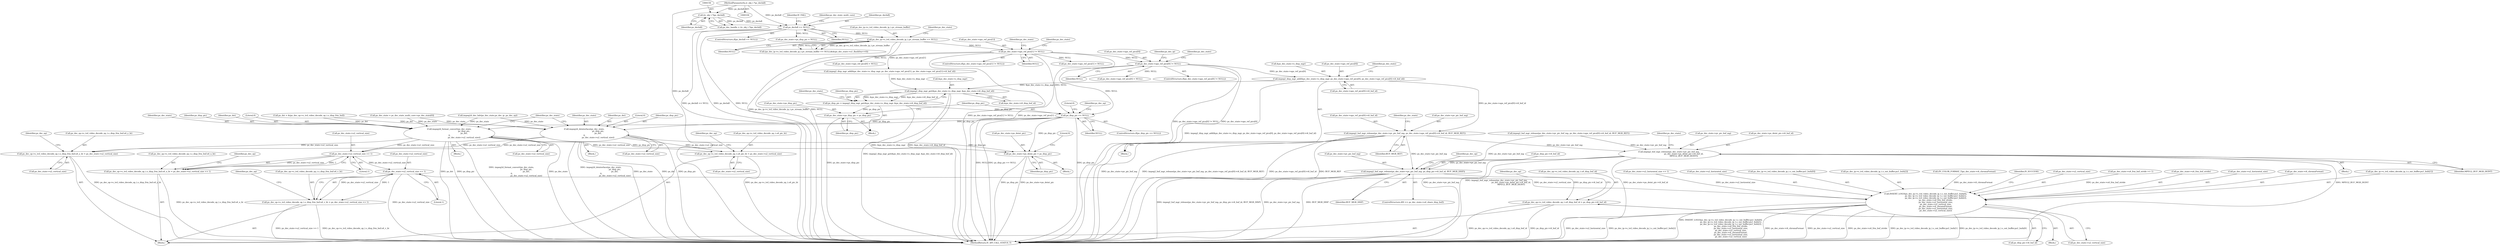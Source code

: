 digraph "0_Android_a86eb798d077b9b25c8f8c77e3c02c2f287c1ce7@array" {
"1000442" [label="(Call,impeg2_disp_mgr_add(&ps_dec_state->s_disp_mgr, ps_dec_state->aps_ref_pics[0], ps_dec_state->aps_ref_pics[0]->i4_buf_id))"];
"1000434" [label="(Call,ps_dec_state->aps_ref_pics[0] != NULL)"];
"1000369" [label="(Call,ps_dec_state->aps_ref_pics[1] != NULL)"];
"1000265" [label="(Call,ps_dec_ip->s_ivd_video_decode_ip_t.pv_stream_buffer == NULL)"];
"1000159" [label="(Call,ps_dechdl == NULL)"];
"1000155" [label="(Call,(iv_obj_t *)ps_dechdl)"];
"1000105" [label="(MethodParameterIn,iv_obj_t *ps_dechdl)"];
"1000459" [label="(Call,impeg2_buf_mgr_release(ps_dec_state->pv_pic_buf_mg, ps_dec_state->aps_ref_pics[0]->i4_buf_id, BUF_MGR_REF))"];
"1000734" [label="(Call,impeg2_buf_mgr_release(ps_dec_state->pv_pic_buf_mg,\n                                               ps_dec_state->ps_deint_pic->i4_buf_id,\n                                               MPEG2_BUF_MGR_DEINT))"];
"1000755" [label="(Call,impeg2_buf_mgr_release(ps_dec_state->pv_pic_buf_mg, ps_disp_pic->i4_buf_id, BUF_MGR_DISP))"];
"1000788" [label="(Call,ps_dec_op->s_ivd_video_decode_op_t.u4_disp_buf_id = ps_disp_pic->i4_buf_id)"];
"1000496" [label="(Call,impeg2_disp_mgr_get(&ps_dec_state->s_disp_mgr, &ps_dec_state->i4_disp_buf_id))"];
"1000494" [label="(Call,ps_disp_pic = impeg2_disp_mgr_get(&ps_dec_state->s_disp_mgr, &ps_dec_state->i4_disp_buf_id))"];
"1000505" [label="(Call,ps_dec_state->ps_disp_pic = ps_disp_pic)"];
"1000511" [label="(Call,ps_disp_pic == NULL)"];
"1000706" [label="(Call,impeg2d_deinterlace(ps_dec_state,\n                                            ps_disp_pic,\n                                            ps_dst,\n 0,\n                                            ps_dec_state->u2_vertical_size))"];
"1000744" [label="(Call,ps_dec_state->ps_deint_pic = ps_disp_pic)"];
"1000763" [label="(Call,ps_dec_op->s_ivd_video_decode_op_t.u4_pic_ht = ps_dec_state->u2_vertical_size)"];
"1000857" [label="(Call,ps_dec_op->s_ivd_video_decode_op_t.s_disp_frm_buf.u4_y_ht = ps_dec_state->u2_vertical_size)"];
"1000902" [label="(Call,ps_dec_state->u2_vertical_size >> 1)"];
"1000894" [label="(Call,ps_dec_op->s_ivd_video_decode_op_t.s_disp_frm_buf.u4_u_ht = ps_dec_state->u2_vertical_size >> 1)"];
"1000941" [label="(Call,ps_dec_state->u2_vertical_size >> 1)"];
"1000933" [label="(Call,ps_dec_op->s_ivd_video_decode_op_t.s_disp_frm_buf.u4_v_ht = ps_dec_state->u2_vertical_size >> 1)"];
"1001046" [label="(Call,INSERT_LOGO(ps_dec_ip->s_ivd_video_decode_ip_t.s_out_buffer.pu1_bufs[0],\n                                ps_dec_ip->s_ivd_video_decode_ip_t.s_out_buffer.pu1_bufs[1],\n                                ps_dec_ip->s_ivd_video_decode_ip_t.s_out_buffer.pu1_bufs[2],\n                                ps_dec_state->u4_frm_buf_stride,\n                                ps_dec_state->u2_horizontal_size,\n                                ps_dec_state->u2_vertical_size,\n                                ps_dec_state->i4_chromaFormat,\n                                ps_dec_state->u2_horizontal_size,\n                                ps_dec_state->u2_vertical_size))"];
"1000716" [label="(Call,impeg2d_format_convert(ps_dec_state,\n                                               ps_disp_pic,\n                                               ps_dst,\n 0,\n                                               ps_dec_state->u2_vertical_size))"];
"1000769" [label="(Call,ps_dec_state->u2_vertical_size)"];
"1000706" [label="(Call,impeg2d_deinterlace(ps_dec_state,\n                                            ps_disp_pic,\n                                            ps_dst,\n 0,\n                                            ps_dec_state->u2_vertical_size))"];
"1000443" [label="(Call,&ps_dec_state->s_disp_mgr)"];
"1000775" [label="(Identifier,ps_dec_op)"];
"1000800" [label="(Identifier,ps_dec_op)"];
"1000435" [label="(Call,ps_dec_state->aps_ref_pics[0])"];
"1000710" [label="(Literal,0)"];
"1000721" [label="(Call,ps_dec_state->u2_vertical_size)"];
"1000812" [label="(Call,(IV_COLOR_FORMAT_T)ps_dec_state->i4_chromaFormat)"];
"1000717" [label="(Identifier,ps_dec_state)"];
"1000105" [label="(MethodParameterIn,iv_obj_t *ps_dechdl)"];
"1000716" [label="(Call,impeg2d_format_convert(ps_dec_state,\n                                               ps_disp_pic,\n                                               ps_dst,\n 0,\n                                               ps_dec_state->u2_vertical_size))"];
"1000708" [label="(Identifier,ps_disp_pic)"];
"1000751" [label="(Literal,0)"];
"1000945" [label="(Literal,1)"];
"1000271" [label="(Identifier,NULL)"];
"1000766" [label="(Identifier,ps_dec_op)"];
"1000942" [label="(Call,ps_dec_state->u2_vertical_size)"];
"1000377" [label="(Call,impeg2_disp_mgr_add(&ps_dec_state->s_disp_mgr, ps_dec_state->aps_ref_pics[1], ps_dec_state->aps_ref_pics[1]->i4_buf_id))"];
"1000406" [label="(Call,impeg2_buf_mgr_release(ps_dec_state->pv_pic_buf_mg, ps_dec_state->aps_ref_pics[0]->i4_buf_id, BUF_MGR_REF))"];
"1000749" [label="(ControlStructure,if(0 == ps_dec_state->u4_share_disp_buf))"];
"1000902" [label="(Call,ps_dec_state->u2_vertical_size >> 1)"];
"1000368" [label="(ControlStructure,if(ps_dec_state->aps_ref_pics[1] != NULL))"];
"1001093" [label="(Identifier,IV_SUCCESS)"];
"1000447" [label="(Call,ps_dec_state->aps_ref_pics[0])"];
"1000367" [label="(Block,)"];
"1000463" [label="(Call,ps_dec_state->aps_ref_pics[0]->i4_buf_id)"];
"1000331" [label="(Call,impeg2d_dec_hdr(ps_dec_state,ps_dec_ip ,ps_dec_op))"];
"1000728" [label="(Block,)"];
"1001080" [label="(Call,ps_dec_state->u2_vertical_size)"];
"1000738" [label="(Call,ps_dec_state->ps_deint_pic->i4_buf_id)"];
"1000857" [label="(Call,ps_dec_op->s_ivd_video_decode_op_t.s_disp_frm_buf.u4_y_ht = ps_dec_state->u2_vertical_size)"];
"1000928" [label="(Call,ps_dec_state->u4_frm_buf_stride >> 1)"];
"1000687" [label="(Call,ps_dst = &(ps_dec_op->s_ivd_video_decode_op_t.s_disp_frm_buf))"];
"1000950" [label="(Identifier,ps_dec_op)"];
"1000509" [label="(Identifier,ps_disp_pic)"];
"1000746" [label="(Identifier,ps_dec_state)"];
"1000745" [label="(Call,ps_dec_state->ps_deint_pic)"];
"1000496" [label="(Call,impeg2_disp_mgr_get(&ps_dec_state->s_disp_mgr, &ps_dec_state->i4_disp_buf_id))"];
"1000527" [label="(Literal,0)"];
"1000788" [label="(Call,ps_dec_op->s_ivd_video_decode_op_t.u4_disp_buf_id = ps_disp_pic->i4_buf_id)"];
"1000759" [label="(Call,ps_disp_pic->i4_buf_id)"];
"1000434" [label="(Call,ps_dec_state->aps_ref_pics[0] != NULL)"];
"1000720" [label="(Literal,0)"];
"1000442" [label="(Call,impeg2_disp_mgr_add(&ps_dec_state->s_disp_mgr, ps_dec_state->aps_ref_pics[0], ps_dec_state->aps_ref_pics[0]->i4_buf_id))"];
"1000726" [label="(Identifier,ps_dec_state)"];
"1000239" [label="(Call,ps_dec_state->ps_disp_pic = NULL)"];
"1000510" [label="(ControlStructure,if(ps_disp_pic == NULL))"];
"1000433" [label="(ControlStructure,if(ps_dec_state->aps_ref_pics[0] != NULL))"];
"1000512" [label="(Identifier,ps_disp_pic)"];
"1000941" [label="(Call,ps_dec_state->u2_vertical_size >> 1)"];
"1000718" [label="(Identifier,ps_disp_pic)"];
"1000375" [label="(Identifier,NULL)"];
"1000734" [label="(Call,impeg2_buf_mgr_release(ps_dec_state->pv_pic_buf_mg,\n                                               ps_dec_state->ps_deint_pic->i4_buf_id,\n                                               MPEG2_BUF_MGR_DEINT))"];
"1000789" [label="(Call,ps_dec_op->s_ivd_video_decode_op_t.u4_disp_buf_id)"];
"1000474" [label="(Identifier,ps_dec_state)"];
"1000743" [label="(Identifier,MPEG2_BUF_MGR_DEINT)"];
"1000894" [label="(Call,ps_dec_op->s_ivd_video_decode_op_t.s_disp_frm_buf.u4_u_ht = ps_dec_state->u2_vertical_size >> 1)"];
"1000161" [label="(Identifier,NULL)"];
"1001074" [label="(Call,ps_dec_state->u4_frm_buf_stride)"];
"1000370" [label="(Call,ps_dec_state->aps_ref_pics[1])"];
"1000155" [label="(Call,(iv_obj_t *)ps_dechdl)"];
"1000858" [label="(Call,ps_dec_op->s_ivd_video_decode_op_t.s_disp_frm_buf.u4_y_ht)"];
"1000441" [label="(Block,)"];
"1000711" [label="(Call,ps_dec_state->u2_vertical_size)"];
"1000733" [label="(Block,)"];
"1000934" [label="(Call,ps_dec_op->s_ivd_video_decode_op_t.s_disp_frm_buf.u4_v_ht)"];
"1001695" [label="(MethodReturn,IV_API_CALL_STATUS_T)"];
"1000440" [label="(Identifier,NULL)"];
"1000511" [label="(Call,ps_disp_pic == NULL)"];
"1000481" [label="(Identifier,ps_dec_ip)"];
"1000513" [label="(Identifier,NULL)"];
"1001086" [label="(Call,ps_dec_state->u2_horizontal_size)"];
"1000153" [label="(Call,ps_dec_handle = (iv_obj_t *)ps_dechdl)"];
"1000418" [label="(Call,ps_dec_state->aps_ref_pics[1] = NULL)"];
"1000158" [label="(ControlStructure,if(ps_dechdl == NULL))"];
"1000872" [label="(Identifier,ps_dec_op)"];
"1000911" [label="(Identifier,ps_dec_op)"];
"1000744" [label="(Call,ps_dec_state->ps_deint_pic = ps_disp_pic)"];
"1000274" [label="(Identifier,ps_dec_state)"];
"1000380" [label="(Identifier,ps_dec_state)"];
"1000164" [label="(Identifier,IV_FAIL)"];
"1000735" [label="(Call,ps_dec_state->pv_pic_buf_mg)"];
"1000494" [label="(Call,ps_disp_pic = impeg2_disp_mgr_get(&ps_dec_state->s_disp_mgr, &ps_dec_state->i4_disp_buf_id))"];
"1000266" [label="(Call,ps_dec_ip->s_ivd_video_decode_ip_t.pv_stream_buffer)"];
"1000507" [label="(Identifier,ps_dec_state)"];
"1000794" [label="(Call,ps_disp_pic->i4_buf_id)"];
"1000470" [label="(Identifier,BUF_MGR_REF)"];
"1000369" [label="(Call,ps_dec_state->aps_ref_pics[1] != NULL)"];
"1001045" [label="(Block,)"];
"1001089" [label="(Call,ps_dec_state->u2_vertical_size)"];
"1000471" [label="(Call,ps_dec_state->aps_ref_pics[0] = NULL)"];
"1000264" [label="(Call,(ps_dec_ip->s_ivd_video_decode_ip_t.pv_stream_buffer == NULL)&&(ps_dec_state->u1_flushfrm==0))"];
"1001083" [label="(Call,ps_dec_state->i4_chromaFormat)"];
"1000715" [label="(Block,)"];
"1000166" [label="(Identifier,ps_dec_state_multi_core)"];
"1000523" [label="(Block,)"];
"1000505" [label="(Call,ps_dec_state->ps_disp_pic = ps_disp_pic)"];
"1000170" [label="(Call,ps_dec_state = ps_dec_state_multi_core->ps_dec_state[0])"];
"1000707" [label="(Identifier,ps_dec_state)"];
"1001046" [label="(Call,INSERT_LOGO(ps_dec_ip->s_ivd_video_decode_ip_t.s_out_buffer.pu1_bufs[0],\n                                ps_dec_ip->s_ivd_video_decode_ip_t.s_out_buffer.pu1_bufs[1],\n                                ps_dec_ip->s_ivd_video_decode_ip_t.s_out_buffer.pu1_bufs[2],\n                                ps_dec_state->u4_frm_buf_stride,\n                                ps_dec_state->u2_horizontal_size,\n                                ps_dec_state->u2_vertical_size,\n                                ps_dec_state->i4_chromaFormat,\n                                ps_dec_state->u2_horizontal_size,\n                                ps_dec_state->u2_vertical_size))"];
"1001056" [label="(Call,ps_dec_ip->s_ivd_video_decode_ip_t.s_out_buffer.pu1_bufs[1])"];
"1000160" [label="(Identifier,ps_dechdl)"];
"1000425" [label="(Call,ps_dec_state->aps_ref_pics[0] = NULL)"];
"1000915" [label="(Call,ps_dec_state->u2_horizontal_size >> 1)"];
"1001077" [label="(Call,ps_dec_state->u2_horizontal_size)"];
"1000719" [label="(Identifier,ps_dst)"];
"1000157" [label="(Identifier,ps_dechdl)"];
"1000865" [label="(Call,ps_dec_state->u2_vertical_size)"];
"1000756" [label="(Call,ps_dec_state->pv_pic_buf_mg)"];
"1000495" [label="(Identifier,ps_disp_pic)"];
"1000705" [label="(Block,)"];
"1000895" [label="(Call,ps_dec_op->s_ivd_video_decode_op_t.s_disp_frm_buf.u4_u_ht)"];
"1000506" [label="(Call,ps_dec_state->ps_disp_pic)"];
"1000933" [label="(Call,ps_dec_op->s_ivd_video_decode_op_t.s_disp_frm_buf.u4_v_ht = ps_dec_state->u2_vertical_size >> 1)"];
"1000763" [label="(Call,ps_dec_op->s_ivd_video_decode_op_t.u4_pic_ht = ps_dec_state->u2_vertical_size)"];
"1000459" [label="(Call,impeg2_buf_mgr_release(ps_dec_state->pv_pic_buf_mg, ps_dec_state->aps_ref_pics[0]->i4_buf_id, BUF_MGR_REF))"];
"1000265" [label="(Call,ps_dec_ip->s_ivd_video_decode_ip_t.pv_stream_buffer == NULL)"];
"1001047" [label="(Call,ps_dec_ip->s_ivd_video_decode_ip_t.s_out_buffer.pu1_bufs[0])"];
"1000764" [label="(Call,ps_dec_op->s_ivd_video_decode_op_t.u4_pic_ht)"];
"1000437" [label="(Identifier,ps_dec_state)"];
"1000748" [label="(Identifier,ps_disp_pic)"];
"1000903" [label="(Call,ps_dec_state->u2_vertical_size)"];
"1000452" [label="(Call,ps_dec_state->aps_ref_pics[0]->i4_buf_id)"];
"1000755" [label="(Call,impeg2_buf_mgr_release(ps_dec_state->pv_pic_buf_mg, ps_disp_pic->i4_buf_id, BUF_MGR_DISP))"];
"1000501" [label="(Call,&ps_dec_state->i4_disp_buf_id)"];
"1000518" [label="(Identifier,ps_dec_op)"];
"1000497" [label="(Call,&ps_dec_state->s_disp_mgr)"];
"1000159" [label="(Call,ps_dechdl == NULL)"];
"1000460" [label="(Call,ps_dec_state->pv_pic_buf_mg)"];
"1000445" [label="(Identifier,ps_dec_state)"];
"1000709" [label="(Identifier,ps_dst)"];
"1001065" [label="(Call,ps_dec_ip->s_ivd_video_decode_ip_t.s_out_buffer.pu1_bufs[2])"];
"1000762" [label="(Identifier,BUF_MGR_DISP)"];
"1000461" [label="(Identifier,ps_dec_state)"];
"1000906" [label="(Literal,1)"];
"1000442" -> "1000441"  [label="AST: "];
"1000442" -> "1000452"  [label="CFG: "];
"1000443" -> "1000442"  [label="AST: "];
"1000447" -> "1000442"  [label="AST: "];
"1000452" -> "1000442"  [label="AST: "];
"1000461" -> "1000442"  [label="CFG: "];
"1000442" -> "1001695"  [label="DDG: impeg2_disp_mgr_add(&ps_dec_state->s_disp_mgr, ps_dec_state->aps_ref_pics[0], ps_dec_state->aps_ref_pics[0]->i4_buf_id)"];
"1000434" -> "1000442"  [label="DDG: ps_dec_state->aps_ref_pics[0]"];
"1000442" -> "1000459"  [label="DDG: ps_dec_state->aps_ref_pics[0]->i4_buf_id"];
"1000442" -> "1000496"  [label="DDG: &ps_dec_state->s_disp_mgr"];
"1000434" -> "1000433"  [label="AST: "];
"1000434" -> "1000440"  [label="CFG: "];
"1000435" -> "1000434"  [label="AST: "];
"1000440" -> "1000434"  [label="AST: "];
"1000445" -> "1000434"  [label="CFG: "];
"1000481" -> "1000434"  [label="CFG: "];
"1000434" -> "1001695"  [label="DDG: ps_dec_state->aps_ref_pics[0] != NULL"];
"1000434" -> "1001695"  [label="DDG: ps_dec_state->aps_ref_pics[0]"];
"1000369" -> "1000434"  [label="DDG: NULL"];
"1000434" -> "1000471"  [label="DDG: NULL"];
"1000434" -> "1000511"  [label="DDG: NULL"];
"1000369" -> "1000368"  [label="AST: "];
"1000369" -> "1000375"  [label="CFG: "];
"1000370" -> "1000369"  [label="AST: "];
"1000375" -> "1000369"  [label="AST: "];
"1000380" -> "1000369"  [label="CFG: "];
"1000437" -> "1000369"  [label="CFG: "];
"1000369" -> "1001695"  [label="DDG: ps_dec_state->aps_ref_pics[1] != NULL"];
"1000369" -> "1001695"  [label="DDG: ps_dec_state->aps_ref_pics[1]"];
"1000265" -> "1000369"  [label="DDG: NULL"];
"1000369" -> "1000377"  [label="DDG: ps_dec_state->aps_ref_pics[1]"];
"1000369" -> "1000418"  [label="DDG: NULL"];
"1000369" -> "1000425"  [label="DDG: NULL"];
"1000369" -> "1000511"  [label="DDG: NULL"];
"1000265" -> "1000264"  [label="AST: "];
"1000265" -> "1000271"  [label="CFG: "];
"1000266" -> "1000265"  [label="AST: "];
"1000271" -> "1000265"  [label="AST: "];
"1000274" -> "1000265"  [label="CFG: "];
"1000264" -> "1000265"  [label="CFG: "];
"1000265" -> "1001695"  [label="DDG: ps_dec_ip->s_ivd_video_decode_ip_t.pv_stream_buffer"];
"1000265" -> "1001695"  [label="DDG: NULL"];
"1000265" -> "1000264"  [label="DDG: ps_dec_ip->s_ivd_video_decode_ip_t.pv_stream_buffer"];
"1000265" -> "1000264"  [label="DDG: NULL"];
"1000159" -> "1000265"  [label="DDG: NULL"];
"1000159" -> "1000158"  [label="AST: "];
"1000159" -> "1000161"  [label="CFG: "];
"1000160" -> "1000159"  [label="AST: "];
"1000161" -> "1000159"  [label="AST: "];
"1000164" -> "1000159"  [label="CFG: "];
"1000166" -> "1000159"  [label="CFG: "];
"1000159" -> "1001695"  [label="DDG: ps_dechdl == NULL"];
"1000159" -> "1001695"  [label="DDG: ps_dechdl"];
"1000159" -> "1001695"  [label="DDG: NULL"];
"1000155" -> "1000159"  [label="DDG: ps_dechdl"];
"1000105" -> "1000159"  [label="DDG: ps_dechdl"];
"1000159" -> "1000239"  [label="DDG: NULL"];
"1000155" -> "1000153"  [label="AST: "];
"1000155" -> "1000157"  [label="CFG: "];
"1000156" -> "1000155"  [label="AST: "];
"1000157" -> "1000155"  [label="AST: "];
"1000153" -> "1000155"  [label="CFG: "];
"1000155" -> "1000153"  [label="DDG: ps_dechdl"];
"1000105" -> "1000155"  [label="DDG: ps_dechdl"];
"1000105" -> "1000104"  [label="AST: "];
"1000105" -> "1001695"  [label="DDG: ps_dechdl"];
"1000459" -> "1000441"  [label="AST: "];
"1000459" -> "1000470"  [label="CFG: "];
"1000460" -> "1000459"  [label="AST: "];
"1000463" -> "1000459"  [label="AST: "];
"1000470" -> "1000459"  [label="AST: "];
"1000474" -> "1000459"  [label="CFG: "];
"1000459" -> "1001695"  [label="DDG: ps_dec_state->pv_pic_buf_mg"];
"1000459" -> "1001695"  [label="DDG: impeg2_buf_mgr_release(ps_dec_state->pv_pic_buf_mg, ps_dec_state->aps_ref_pics[0]->i4_buf_id, BUF_MGR_REF)"];
"1000459" -> "1001695"  [label="DDG: ps_dec_state->aps_ref_pics[0]->i4_buf_id"];
"1000459" -> "1001695"  [label="DDG: BUF_MGR_REF"];
"1000459" -> "1000734"  [label="DDG: ps_dec_state->pv_pic_buf_mg"];
"1000459" -> "1000755"  [label="DDG: ps_dec_state->pv_pic_buf_mg"];
"1000734" -> "1000733"  [label="AST: "];
"1000734" -> "1000743"  [label="CFG: "];
"1000735" -> "1000734"  [label="AST: "];
"1000738" -> "1000734"  [label="AST: "];
"1000743" -> "1000734"  [label="AST: "];
"1000746" -> "1000734"  [label="CFG: "];
"1000734" -> "1001695"  [label="DDG: ps_dec_state->pv_pic_buf_mg"];
"1000734" -> "1001695"  [label="DDG: impeg2_buf_mgr_release(ps_dec_state->pv_pic_buf_mg,\n                                               ps_dec_state->ps_deint_pic->i4_buf_id,\n                                               MPEG2_BUF_MGR_DEINT)"];
"1000734" -> "1001695"  [label="DDG: ps_dec_state->ps_deint_pic->i4_buf_id"];
"1000734" -> "1001695"  [label="DDG: MPEG2_BUF_MGR_DEINT"];
"1000406" -> "1000734"  [label="DDG: ps_dec_state->pv_pic_buf_mg"];
"1000734" -> "1000755"  [label="DDG: ps_dec_state->pv_pic_buf_mg"];
"1000755" -> "1000749"  [label="AST: "];
"1000755" -> "1000762"  [label="CFG: "];
"1000756" -> "1000755"  [label="AST: "];
"1000759" -> "1000755"  [label="AST: "];
"1000762" -> "1000755"  [label="AST: "];
"1000766" -> "1000755"  [label="CFG: "];
"1000755" -> "1001695"  [label="DDG: BUF_MGR_DISP"];
"1000755" -> "1001695"  [label="DDG: impeg2_buf_mgr_release(ps_dec_state->pv_pic_buf_mg, ps_disp_pic->i4_buf_id, BUF_MGR_DISP)"];
"1000755" -> "1001695"  [label="DDG: ps_dec_state->pv_pic_buf_mg"];
"1000406" -> "1000755"  [label="DDG: ps_dec_state->pv_pic_buf_mg"];
"1000755" -> "1000788"  [label="DDG: ps_disp_pic->i4_buf_id"];
"1000788" -> "1000523"  [label="AST: "];
"1000788" -> "1000794"  [label="CFG: "];
"1000789" -> "1000788"  [label="AST: "];
"1000794" -> "1000788"  [label="AST: "];
"1000800" -> "1000788"  [label="CFG: "];
"1000788" -> "1001695"  [label="DDG: ps_dec_op->s_ivd_video_decode_op_t.u4_disp_buf_id"];
"1000788" -> "1001695"  [label="DDG: ps_disp_pic->i4_buf_id"];
"1000496" -> "1000494"  [label="AST: "];
"1000496" -> "1000501"  [label="CFG: "];
"1000497" -> "1000496"  [label="AST: "];
"1000501" -> "1000496"  [label="AST: "];
"1000494" -> "1000496"  [label="CFG: "];
"1000496" -> "1001695"  [label="DDG: &ps_dec_state->s_disp_mgr"];
"1000496" -> "1001695"  [label="DDG: &ps_dec_state->i4_disp_buf_id"];
"1000496" -> "1000494"  [label="DDG: &ps_dec_state->s_disp_mgr"];
"1000496" -> "1000494"  [label="DDG: &ps_dec_state->i4_disp_buf_id"];
"1000377" -> "1000496"  [label="DDG: &ps_dec_state->s_disp_mgr"];
"1000494" -> "1000367"  [label="AST: "];
"1000495" -> "1000494"  [label="AST: "];
"1000507" -> "1000494"  [label="CFG: "];
"1000494" -> "1001695"  [label="DDG: impeg2_disp_mgr_get(&ps_dec_state->s_disp_mgr, &ps_dec_state->i4_disp_buf_id)"];
"1000494" -> "1000505"  [label="DDG: ps_disp_pic"];
"1000494" -> "1000511"  [label="DDG: ps_disp_pic"];
"1000505" -> "1000367"  [label="AST: "];
"1000505" -> "1000509"  [label="CFG: "];
"1000506" -> "1000505"  [label="AST: "];
"1000509" -> "1000505"  [label="AST: "];
"1000512" -> "1000505"  [label="CFG: "];
"1000505" -> "1001695"  [label="DDG: ps_dec_state->ps_disp_pic"];
"1000511" -> "1000510"  [label="AST: "];
"1000511" -> "1000513"  [label="CFG: "];
"1000512" -> "1000511"  [label="AST: "];
"1000513" -> "1000511"  [label="AST: "];
"1000518" -> "1000511"  [label="CFG: "];
"1000527" -> "1000511"  [label="CFG: "];
"1000511" -> "1001695"  [label="DDG: NULL"];
"1000511" -> "1001695"  [label="DDG: ps_disp_pic == NULL"];
"1000511" -> "1001695"  [label="DDG: ps_disp_pic"];
"1000511" -> "1000706"  [label="DDG: ps_disp_pic"];
"1000511" -> "1000716"  [label="DDG: ps_disp_pic"];
"1000511" -> "1000744"  [label="DDG: ps_disp_pic"];
"1000706" -> "1000705"  [label="AST: "];
"1000706" -> "1000711"  [label="CFG: "];
"1000707" -> "1000706"  [label="AST: "];
"1000708" -> "1000706"  [label="AST: "];
"1000709" -> "1000706"  [label="AST: "];
"1000710" -> "1000706"  [label="AST: "];
"1000711" -> "1000706"  [label="AST: "];
"1000726" -> "1000706"  [label="CFG: "];
"1000706" -> "1001695"  [label="DDG: ps_dst"];
"1000706" -> "1001695"  [label="DDG: ps_disp_pic"];
"1000706" -> "1001695"  [label="DDG: impeg2d_deinterlace(ps_dec_state,\n                                            ps_disp_pic,\n                                            ps_dst,\n 0,\n                                            ps_dec_state->u2_vertical_size)"];
"1000706" -> "1001695"  [label="DDG: ps_dec_state"];
"1000331" -> "1000706"  [label="DDG: ps_dec_state"];
"1000170" -> "1000706"  [label="DDG: ps_dec_state"];
"1000687" -> "1000706"  [label="DDG: ps_dst"];
"1000706" -> "1000744"  [label="DDG: ps_disp_pic"];
"1000706" -> "1000763"  [label="DDG: ps_dec_state->u2_vertical_size"];
"1000706" -> "1000857"  [label="DDG: ps_dec_state->u2_vertical_size"];
"1000706" -> "1000902"  [label="DDG: ps_dec_state->u2_vertical_size"];
"1000744" -> "1000728"  [label="AST: "];
"1000744" -> "1000748"  [label="CFG: "];
"1000745" -> "1000744"  [label="AST: "];
"1000748" -> "1000744"  [label="AST: "];
"1000751" -> "1000744"  [label="CFG: "];
"1000744" -> "1001695"  [label="DDG: ps_disp_pic"];
"1000744" -> "1001695"  [label="DDG: ps_dec_state->ps_deint_pic"];
"1000716" -> "1000744"  [label="DDG: ps_disp_pic"];
"1000763" -> "1000523"  [label="AST: "];
"1000763" -> "1000769"  [label="CFG: "];
"1000764" -> "1000763"  [label="AST: "];
"1000769" -> "1000763"  [label="AST: "];
"1000775" -> "1000763"  [label="CFG: "];
"1000763" -> "1001695"  [label="DDG: ps_dec_op->s_ivd_video_decode_op_t.u4_pic_ht"];
"1000716" -> "1000763"  [label="DDG: ps_dec_state->u2_vertical_size"];
"1000857" -> "1000523"  [label="AST: "];
"1000857" -> "1000865"  [label="CFG: "];
"1000858" -> "1000857"  [label="AST: "];
"1000865" -> "1000857"  [label="AST: "];
"1000872" -> "1000857"  [label="CFG: "];
"1000857" -> "1001695"  [label="DDG: ps_dec_op->s_ivd_video_decode_op_t.s_disp_frm_buf.u4_y_ht"];
"1000716" -> "1000857"  [label="DDG: ps_dec_state->u2_vertical_size"];
"1000902" -> "1000894"  [label="AST: "];
"1000902" -> "1000906"  [label="CFG: "];
"1000903" -> "1000902"  [label="AST: "];
"1000906" -> "1000902"  [label="AST: "];
"1000894" -> "1000902"  [label="CFG: "];
"1000902" -> "1000894"  [label="DDG: ps_dec_state->u2_vertical_size"];
"1000902" -> "1000894"  [label="DDG: 1"];
"1000716" -> "1000902"  [label="DDG: ps_dec_state->u2_vertical_size"];
"1000902" -> "1000941"  [label="DDG: ps_dec_state->u2_vertical_size"];
"1000894" -> "1000523"  [label="AST: "];
"1000895" -> "1000894"  [label="AST: "];
"1000911" -> "1000894"  [label="CFG: "];
"1000894" -> "1001695"  [label="DDG: ps_dec_op->s_ivd_video_decode_op_t.s_disp_frm_buf.u4_u_ht"];
"1000941" -> "1000933"  [label="AST: "];
"1000941" -> "1000945"  [label="CFG: "];
"1000942" -> "1000941"  [label="AST: "];
"1000945" -> "1000941"  [label="AST: "];
"1000933" -> "1000941"  [label="CFG: "];
"1000941" -> "1001695"  [label="DDG: ps_dec_state->u2_vertical_size"];
"1000941" -> "1000933"  [label="DDG: ps_dec_state->u2_vertical_size"];
"1000941" -> "1000933"  [label="DDG: 1"];
"1000941" -> "1001046"  [label="DDG: ps_dec_state->u2_vertical_size"];
"1000933" -> "1000523"  [label="AST: "];
"1000934" -> "1000933"  [label="AST: "];
"1000950" -> "1000933"  [label="CFG: "];
"1000933" -> "1001695"  [label="DDG: ps_dec_op->s_ivd_video_decode_op_t.s_disp_frm_buf.u4_v_ht"];
"1000933" -> "1001695"  [label="DDG: ps_dec_state->u2_vertical_size >> 1"];
"1001046" -> "1001045"  [label="AST: "];
"1001046" -> "1001089"  [label="CFG: "];
"1001047" -> "1001046"  [label="AST: "];
"1001056" -> "1001046"  [label="AST: "];
"1001065" -> "1001046"  [label="AST: "];
"1001074" -> "1001046"  [label="AST: "];
"1001077" -> "1001046"  [label="AST: "];
"1001080" -> "1001046"  [label="AST: "];
"1001083" -> "1001046"  [label="AST: "];
"1001086" -> "1001046"  [label="AST: "];
"1001089" -> "1001046"  [label="AST: "];
"1001093" -> "1001046"  [label="CFG: "];
"1001046" -> "1001695"  [label="DDG: ps_dec_state->u2_vertical_size"];
"1001046" -> "1001695"  [label="DDG: ps_dec_state->u4_frm_buf_stride"];
"1001046" -> "1001695"  [label="DDG: ps_dec_ip->s_ivd_video_decode_ip_t.s_out_buffer.pu1_bufs[1]"];
"1001046" -> "1001695"  [label="DDG: ps_dec_ip->s_ivd_video_decode_ip_t.s_out_buffer.pu1_bufs[0]"];
"1001046" -> "1001695"  [label="DDG: ps_dec_state->u2_horizontal_size"];
"1001046" -> "1001695"  [label="DDG: ps_dec_ip->s_ivd_video_decode_ip_t.s_out_buffer.pu1_bufs[2]"];
"1001046" -> "1001695"  [label="DDG: INSERT_LOGO(ps_dec_ip->s_ivd_video_decode_ip_t.s_out_buffer.pu1_bufs[0],\n                                ps_dec_ip->s_ivd_video_decode_ip_t.s_out_buffer.pu1_bufs[1],\n                                ps_dec_ip->s_ivd_video_decode_ip_t.s_out_buffer.pu1_bufs[2],\n                                ps_dec_state->u4_frm_buf_stride,\n                                ps_dec_state->u2_horizontal_size,\n                                ps_dec_state->u2_vertical_size,\n                                ps_dec_state->i4_chromaFormat,\n                                ps_dec_state->u2_horizontal_size,\n                                ps_dec_state->u2_vertical_size)"];
"1001046" -> "1001695"  [label="DDG: ps_dec_state->i4_chromaFormat"];
"1000928" -> "1001046"  [label="DDG: ps_dec_state->u4_frm_buf_stride"];
"1000915" -> "1001046"  [label="DDG: ps_dec_state->u2_horizontal_size"];
"1000812" -> "1001046"  [label="DDG: ps_dec_state->i4_chromaFormat"];
"1000716" -> "1000715"  [label="AST: "];
"1000716" -> "1000721"  [label="CFG: "];
"1000717" -> "1000716"  [label="AST: "];
"1000718" -> "1000716"  [label="AST: "];
"1000719" -> "1000716"  [label="AST: "];
"1000720" -> "1000716"  [label="AST: "];
"1000721" -> "1000716"  [label="AST: "];
"1000726" -> "1000716"  [label="CFG: "];
"1000716" -> "1001695"  [label="DDG: impeg2d_format_convert(ps_dec_state,\n                                               ps_disp_pic,\n                                               ps_dst,\n 0,\n                                               ps_dec_state->u2_vertical_size)"];
"1000716" -> "1001695"  [label="DDG: ps_dec_state"];
"1000716" -> "1001695"  [label="DDG: ps_dst"];
"1000716" -> "1001695"  [label="DDG: ps_disp_pic"];
"1000331" -> "1000716"  [label="DDG: ps_dec_state"];
"1000170" -> "1000716"  [label="DDG: ps_dec_state"];
"1000687" -> "1000716"  [label="DDG: ps_dst"];
}
